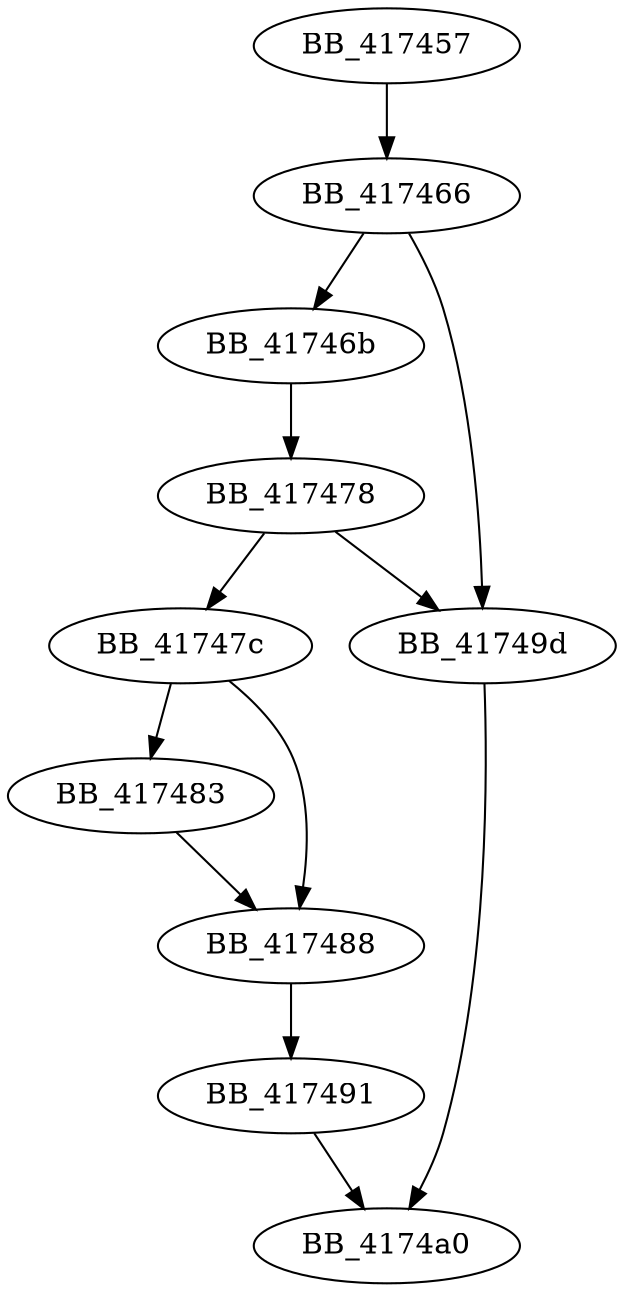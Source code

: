 DiGraph __Thrd_join{
BB_417457->BB_417466
BB_417466->BB_41746b
BB_417466->BB_41749d
BB_41746b->BB_417478
BB_417478->BB_41747c
BB_417478->BB_41749d
BB_41747c->BB_417483
BB_41747c->BB_417488
BB_417483->BB_417488
BB_417488->BB_417491
BB_417491->BB_4174a0
BB_41749d->BB_4174a0
}
